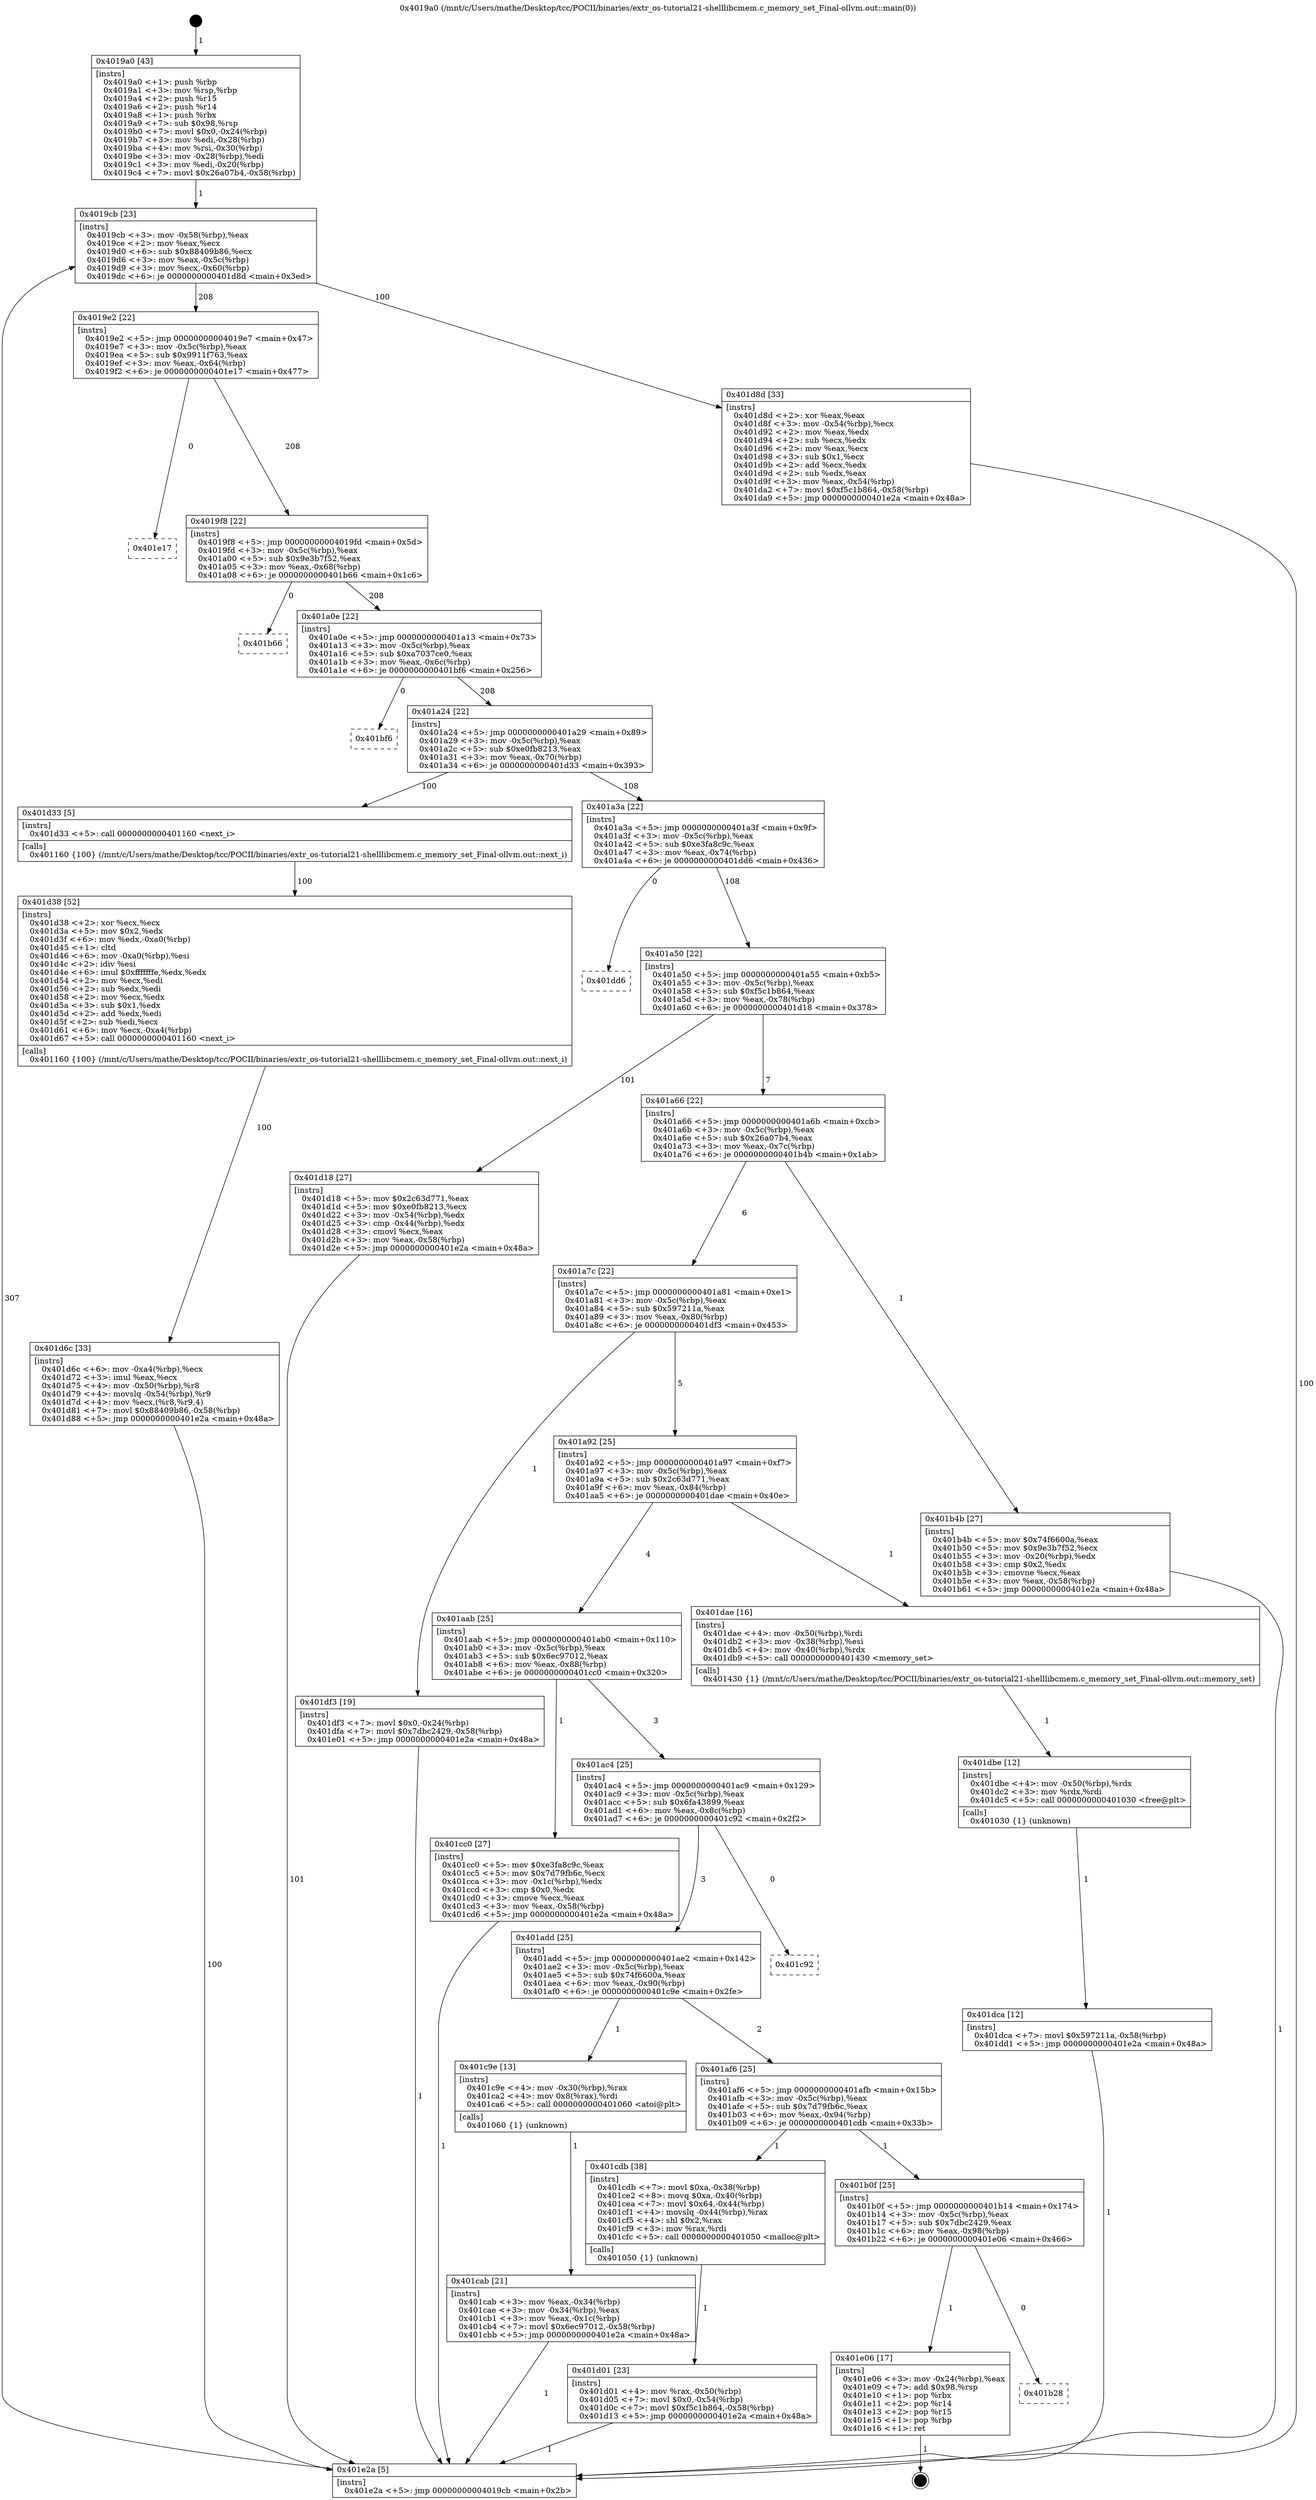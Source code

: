 digraph "0x4019a0" {
  label = "0x4019a0 (/mnt/c/Users/mathe/Desktop/tcc/POCII/binaries/extr_os-tutorial21-shelllibcmem.c_memory_set_Final-ollvm.out::main(0))"
  labelloc = "t"
  node[shape=record]

  Entry [label="",width=0.3,height=0.3,shape=circle,fillcolor=black,style=filled]
  "0x4019cb" [label="{
     0x4019cb [23]\l
     | [instrs]\l
     &nbsp;&nbsp;0x4019cb \<+3\>: mov -0x58(%rbp),%eax\l
     &nbsp;&nbsp;0x4019ce \<+2\>: mov %eax,%ecx\l
     &nbsp;&nbsp;0x4019d0 \<+6\>: sub $0x88409b86,%ecx\l
     &nbsp;&nbsp;0x4019d6 \<+3\>: mov %eax,-0x5c(%rbp)\l
     &nbsp;&nbsp;0x4019d9 \<+3\>: mov %ecx,-0x60(%rbp)\l
     &nbsp;&nbsp;0x4019dc \<+6\>: je 0000000000401d8d \<main+0x3ed\>\l
  }"]
  "0x401d8d" [label="{
     0x401d8d [33]\l
     | [instrs]\l
     &nbsp;&nbsp;0x401d8d \<+2\>: xor %eax,%eax\l
     &nbsp;&nbsp;0x401d8f \<+3\>: mov -0x54(%rbp),%ecx\l
     &nbsp;&nbsp;0x401d92 \<+2\>: mov %eax,%edx\l
     &nbsp;&nbsp;0x401d94 \<+2\>: sub %ecx,%edx\l
     &nbsp;&nbsp;0x401d96 \<+2\>: mov %eax,%ecx\l
     &nbsp;&nbsp;0x401d98 \<+3\>: sub $0x1,%ecx\l
     &nbsp;&nbsp;0x401d9b \<+2\>: add %ecx,%edx\l
     &nbsp;&nbsp;0x401d9d \<+2\>: sub %edx,%eax\l
     &nbsp;&nbsp;0x401d9f \<+3\>: mov %eax,-0x54(%rbp)\l
     &nbsp;&nbsp;0x401da2 \<+7\>: movl $0xf5c1b864,-0x58(%rbp)\l
     &nbsp;&nbsp;0x401da9 \<+5\>: jmp 0000000000401e2a \<main+0x48a\>\l
  }"]
  "0x4019e2" [label="{
     0x4019e2 [22]\l
     | [instrs]\l
     &nbsp;&nbsp;0x4019e2 \<+5\>: jmp 00000000004019e7 \<main+0x47\>\l
     &nbsp;&nbsp;0x4019e7 \<+3\>: mov -0x5c(%rbp),%eax\l
     &nbsp;&nbsp;0x4019ea \<+5\>: sub $0x9911f763,%eax\l
     &nbsp;&nbsp;0x4019ef \<+3\>: mov %eax,-0x64(%rbp)\l
     &nbsp;&nbsp;0x4019f2 \<+6\>: je 0000000000401e17 \<main+0x477\>\l
  }"]
  Exit [label="",width=0.3,height=0.3,shape=circle,fillcolor=black,style=filled,peripheries=2]
  "0x401e17" [label="{
     0x401e17\l
  }", style=dashed]
  "0x4019f8" [label="{
     0x4019f8 [22]\l
     | [instrs]\l
     &nbsp;&nbsp;0x4019f8 \<+5\>: jmp 00000000004019fd \<main+0x5d\>\l
     &nbsp;&nbsp;0x4019fd \<+3\>: mov -0x5c(%rbp),%eax\l
     &nbsp;&nbsp;0x401a00 \<+5\>: sub $0x9e3b7f52,%eax\l
     &nbsp;&nbsp;0x401a05 \<+3\>: mov %eax,-0x68(%rbp)\l
     &nbsp;&nbsp;0x401a08 \<+6\>: je 0000000000401b66 \<main+0x1c6\>\l
  }"]
  "0x401b28" [label="{
     0x401b28\l
  }", style=dashed]
  "0x401b66" [label="{
     0x401b66\l
  }", style=dashed]
  "0x401a0e" [label="{
     0x401a0e [22]\l
     | [instrs]\l
     &nbsp;&nbsp;0x401a0e \<+5\>: jmp 0000000000401a13 \<main+0x73\>\l
     &nbsp;&nbsp;0x401a13 \<+3\>: mov -0x5c(%rbp),%eax\l
     &nbsp;&nbsp;0x401a16 \<+5\>: sub $0xa7037ce0,%eax\l
     &nbsp;&nbsp;0x401a1b \<+3\>: mov %eax,-0x6c(%rbp)\l
     &nbsp;&nbsp;0x401a1e \<+6\>: je 0000000000401bf6 \<main+0x256\>\l
  }"]
  "0x401e06" [label="{
     0x401e06 [17]\l
     | [instrs]\l
     &nbsp;&nbsp;0x401e06 \<+3\>: mov -0x24(%rbp),%eax\l
     &nbsp;&nbsp;0x401e09 \<+7\>: add $0x98,%rsp\l
     &nbsp;&nbsp;0x401e10 \<+1\>: pop %rbx\l
     &nbsp;&nbsp;0x401e11 \<+2\>: pop %r14\l
     &nbsp;&nbsp;0x401e13 \<+2\>: pop %r15\l
     &nbsp;&nbsp;0x401e15 \<+1\>: pop %rbp\l
     &nbsp;&nbsp;0x401e16 \<+1\>: ret\l
  }"]
  "0x401bf6" [label="{
     0x401bf6\l
  }", style=dashed]
  "0x401a24" [label="{
     0x401a24 [22]\l
     | [instrs]\l
     &nbsp;&nbsp;0x401a24 \<+5\>: jmp 0000000000401a29 \<main+0x89\>\l
     &nbsp;&nbsp;0x401a29 \<+3\>: mov -0x5c(%rbp),%eax\l
     &nbsp;&nbsp;0x401a2c \<+5\>: sub $0xe0fb8213,%eax\l
     &nbsp;&nbsp;0x401a31 \<+3\>: mov %eax,-0x70(%rbp)\l
     &nbsp;&nbsp;0x401a34 \<+6\>: je 0000000000401d33 \<main+0x393\>\l
  }"]
  "0x401dca" [label="{
     0x401dca [12]\l
     | [instrs]\l
     &nbsp;&nbsp;0x401dca \<+7\>: movl $0x597211a,-0x58(%rbp)\l
     &nbsp;&nbsp;0x401dd1 \<+5\>: jmp 0000000000401e2a \<main+0x48a\>\l
  }"]
  "0x401d33" [label="{
     0x401d33 [5]\l
     | [instrs]\l
     &nbsp;&nbsp;0x401d33 \<+5\>: call 0000000000401160 \<next_i\>\l
     | [calls]\l
     &nbsp;&nbsp;0x401160 \{100\} (/mnt/c/Users/mathe/Desktop/tcc/POCII/binaries/extr_os-tutorial21-shelllibcmem.c_memory_set_Final-ollvm.out::next_i)\l
  }"]
  "0x401a3a" [label="{
     0x401a3a [22]\l
     | [instrs]\l
     &nbsp;&nbsp;0x401a3a \<+5\>: jmp 0000000000401a3f \<main+0x9f\>\l
     &nbsp;&nbsp;0x401a3f \<+3\>: mov -0x5c(%rbp),%eax\l
     &nbsp;&nbsp;0x401a42 \<+5\>: sub $0xe3fa8c9c,%eax\l
     &nbsp;&nbsp;0x401a47 \<+3\>: mov %eax,-0x74(%rbp)\l
     &nbsp;&nbsp;0x401a4a \<+6\>: je 0000000000401dd6 \<main+0x436\>\l
  }"]
  "0x401dbe" [label="{
     0x401dbe [12]\l
     | [instrs]\l
     &nbsp;&nbsp;0x401dbe \<+4\>: mov -0x50(%rbp),%rdx\l
     &nbsp;&nbsp;0x401dc2 \<+3\>: mov %rdx,%rdi\l
     &nbsp;&nbsp;0x401dc5 \<+5\>: call 0000000000401030 \<free@plt\>\l
     | [calls]\l
     &nbsp;&nbsp;0x401030 \{1\} (unknown)\l
  }"]
  "0x401dd6" [label="{
     0x401dd6\l
  }", style=dashed]
  "0x401a50" [label="{
     0x401a50 [22]\l
     | [instrs]\l
     &nbsp;&nbsp;0x401a50 \<+5\>: jmp 0000000000401a55 \<main+0xb5\>\l
     &nbsp;&nbsp;0x401a55 \<+3\>: mov -0x5c(%rbp),%eax\l
     &nbsp;&nbsp;0x401a58 \<+5\>: sub $0xf5c1b864,%eax\l
     &nbsp;&nbsp;0x401a5d \<+3\>: mov %eax,-0x78(%rbp)\l
     &nbsp;&nbsp;0x401a60 \<+6\>: je 0000000000401d18 \<main+0x378\>\l
  }"]
  "0x401d6c" [label="{
     0x401d6c [33]\l
     | [instrs]\l
     &nbsp;&nbsp;0x401d6c \<+6\>: mov -0xa4(%rbp),%ecx\l
     &nbsp;&nbsp;0x401d72 \<+3\>: imul %eax,%ecx\l
     &nbsp;&nbsp;0x401d75 \<+4\>: mov -0x50(%rbp),%r8\l
     &nbsp;&nbsp;0x401d79 \<+4\>: movslq -0x54(%rbp),%r9\l
     &nbsp;&nbsp;0x401d7d \<+4\>: mov %ecx,(%r8,%r9,4)\l
     &nbsp;&nbsp;0x401d81 \<+7\>: movl $0x88409b86,-0x58(%rbp)\l
     &nbsp;&nbsp;0x401d88 \<+5\>: jmp 0000000000401e2a \<main+0x48a\>\l
  }"]
  "0x401d18" [label="{
     0x401d18 [27]\l
     | [instrs]\l
     &nbsp;&nbsp;0x401d18 \<+5\>: mov $0x2c63d771,%eax\l
     &nbsp;&nbsp;0x401d1d \<+5\>: mov $0xe0fb8213,%ecx\l
     &nbsp;&nbsp;0x401d22 \<+3\>: mov -0x54(%rbp),%edx\l
     &nbsp;&nbsp;0x401d25 \<+3\>: cmp -0x44(%rbp),%edx\l
     &nbsp;&nbsp;0x401d28 \<+3\>: cmovl %ecx,%eax\l
     &nbsp;&nbsp;0x401d2b \<+3\>: mov %eax,-0x58(%rbp)\l
     &nbsp;&nbsp;0x401d2e \<+5\>: jmp 0000000000401e2a \<main+0x48a\>\l
  }"]
  "0x401a66" [label="{
     0x401a66 [22]\l
     | [instrs]\l
     &nbsp;&nbsp;0x401a66 \<+5\>: jmp 0000000000401a6b \<main+0xcb\>\l
     &nbsp;&nbsp;0x401a6b \<+3\>: mov -0x5c(%rbp),%eax\l
     &nbsp;&nbsp;0x401a6e \<+5\>: sub $0x26a07b4,%eax\l
     &nbsp;&nbsp;0x401a73 \<+3\>: mov %eax,-0x7c(%rbp)\l
     &nbsp;&nbsp;0x401a76 \<+6\>: je 0000000000401b4b \<main+0x1ab\>\l
  }"]
  "0x401d38" [label="{
     0x401d38 [52]\l
     | [instrs]\l
     &nbsp;&nbsp;0x401d38 \<+2\>: xor %ecx,%ecx\l
     &nbsp;&nbsp;0x401d3a \<+5\>: mov $0x2,%edx\l
     &nbsp;&nbsp;0x401d3f \<+6\>: mov %edx,-0xa0(%rbp)\l
     &nbsp;&nbsp;0x401d45 \<+1\>: cltd\l
     &nbsp;&nbsp;0x401d46 \<+6\>: mov -0xa0(%rbp),%esi\l
     &nbsp;&nbsp;0x401d4c \<+2\>: idiv %esi\l
     &nbsp;&nbsp;0x401d4e \<+6\>: imul $0xfffffffe,%edx,%edx\l
     &nbsp;&nbsp;0x401d54 \<+2\>: mov %ecx,%edi\l
     &nbsp;&nbsp;0x401d56 \<+2\>: sub %edx,%edi\l
     &nbsp;&nbsp;0x401d58 \<+2\>: mov %ecx,%edx\l
     &nbsp;&nbsp;0x401d5a \<+3\>: sub $0x1,%edx\l
     &nbsp;&nbsp;0x401d5d \<+2\>: add %edx,%edi\l
     &nbsp;&nbsp;0x401d5f \<+2\>: sub %edi,%ecx\l
     &nbsp;&nbsp;0x401d61 \<+6\>: mov %ecx,-0xa4(%rbp)\l
     &nbsp;&nbsp;0x401d67 \<+5\>: call 0000000000401160 \<next_i\>\l
     | [calls]\l
     &nbsp;&nbsp;0x401160 \{100\} (/mnt/c/Users/mathe/Desktop/tcc/POCII/binaries/extr_os-tutorial21-shelllibcmem.c_memory_set_Final-ollvm.out::next_i)\l
  }"]
  "0x401b4b" [label="{
     0x401b4b [27]\l
     | [instrs]\l
     &nbsp;&nbsp;0x401b4b \<+5\>: mov $0x74f6600a,%eax\l
     &nbsp;&nbsp;0x401b50 \<+5\>: mov $0x9e3b7f52,%ecx\l
     &nbsp;&nbsp;0x401b55 \<+3\>: mov -0x20(%rbp),%edx\l
     &nbsp;&nbsp;0x401b58 \<+3\>: cmp $0x2,%edx\l
     &nbsp;&nbsp;0x401b5b \<+3\>: cmovne %ecx,%eax\l
     &nbsp;&nbsp;0x401b5e \<+3\>: mov %eax,-0x58(%rbp)\l
     &nbsp;&nbsp;0x401b61 \<+5\>: jmp 0000000000401e2a \<main+0x48a\>\l
  }"]
  "0x401a7c" [label="{
     0x401a7c [22]\l
     | [instrs]\l
     &nbsp;&nbsp;0x401a7c \<+5\>: jmp 0000000000401a81 \<main+0xe1\>\l
     &nbsp;&nbsp;0x401a81 \<+3\>: mov -0x5c(%rbp),%eax\l
     &nbsp;&nbsp;0x401a84 \<+5\>: sub $0x597211a,%eax\l
     &nbsp;&nbsp;0x401a89 \<+3\>: mov %eax,-0x80(%rbp)\l
     &nbsp;&nbsp;0x401a8c \<+6\>: je 0000000000401df3 \<main+0x453\>\l
  }"]
  "0x401e2a" [label="{
     0x401e2a [5]\l
     | [instrs]\l
     &nbsp;&nbsp;0x401e2a \<+5\>: jmp 00000000004019cb \<main+0x2b\>\l
  }"]
  "0x4019a0" [label="{
     0x4019a0 [43]\l
     | [instrs]\l
     &nbsp;&nbsp;0x4019a0 \<+1\>: push %rbp\l
     &nbsp;&nbsp;0x4019a1 \<+3\>: mov %rsp,%rbp\l
     &nbsp;&nbsp;0x4019a4 \<+2\>: push %r15\l
     &nbsp;&nbsp;0x4019a6 \<+2\>: push %r14\l
     &nbsp;&nbsp;0x4019a8 \<+1\>: push %rbx\l
     &nbsp;&nbsp;0x4019a9 \<+7\>: sub $0x98,%rsp\l
     &nbsp;&nbsp;0x4019b0 \<+7\>: movl $0x0,-0x24(%rbp)\l
     &nbsp;&nbsp;0x4019b7 \<+3\>: mov %edi,-0x28(%rbp)\l
     &nbsp;&nbsp;0x4019ba \<+4\>: mov %rsi,-0x30(%rbp)\l
     &nbsp;&nbsp;0x4019be \<+3\>: mov -0x28(%rbp),%edi\l
     &nbsp;&nbsp;0x4019c1 \<+3\>: mov %edi,-0x20(%rbp)\l
     &nbsp;&nbsp;0x4019c4 \<+7\>: movl $0x26a07b4,-0x58(%rbp)\l
  }"]
  "0x401d01" [label="{
     0x401d01 [23]\l
     | [instrs]\l
     &nbsp;&nbsp;0x401d01 \<+4\>: mov %rax,-0x50(%rbp)\l
     &nbsp;&nbsp;0x401d05 \<+7\>: movl $0x0,-0x54(%rbp)\l
     &nbsp;&nbsp;0x401d0c \<+7\>: movl $0xf5c1b864,-0x58(%rbp)\l
     &nbsp;&nbsp;0x401d13 \<+5\>: jmp 0000000000401e2a \<main+0x48a\>\l
  }"]
  "0x401df3" [label="{
     0x401df3 [19]\l
     | [instrs]\l
     &nbsp;&nbsp;0x401df3 \<+7\>: movl $0x0,-0x24(%rbp)\l
     &nbsp;&nbsp;0x401dfa \<+7\>: movl $0x7dbc2429,-0x58(%rbp)\l
     &nbsp;&nbsp;0x401e01 \<+5\>: jmp 0000000000401e2a \<main+0x48a\>\l
  }"]
  "0x401a92" [label="{
     0x401a92 [25]\l
     | [instrs]\l
     &nbsp;&nbsp;0x401a92 \<+5\>: jmp 0000000000401a97 \<main+0xf7\>\l
     &nbsp;&nbsp;0x401a97 \<+3\>: mov -0x5c(%rbp),%eax\l
     &nbsp;&nbsp;0x401a9a \<+5\>: sub $0x2c63d771,%eax\l
     &nbsp;&nbsp;0x401a9f \<+6\>: mov %eax,-0x84(%rbp)\l
     &nbsp;&nbsp;0x401aa5 \<+6\>: je 0000000000401dae \<main+0x40e\>\l
  }"]
  "0x401b0f" [label="{
     0x401b0f [25]\l
     | [instrs]\l
     &nbsp;&nbsp;0x401b0f \<+5\>: jmp 0000000000401b14 \<main+0x174\>\l
     &nbsp;&nbsp;0x401b14 \<+3\>: mov -0x5c(%rbp),%eax\l
     &nbsp;&nbsp;0x401b17 \<+5\>: sub $0x7dbc2429,%eax\l
     &nbsp;&nbsp;0x401b1c \<+6\>: mov %eax,-0x98(%rbp)\l
     &nbsp;&nbsp;0x401b22 \<+6\>: je 0000000000401e06 \<main+0x466\>\l
  }"]
  "0x401dae" [label="{
     0x401dae [16]\l
     | [instrs]\l
     &nbsp;&nbsp;0x401dae \<+4\>: mov -0x50(%rbp),%rdi\l
     &nbsp;&nbsp;0x401db2 \<+3\>: mov -0x38(%rbp),%esi\l
     &nbsp;&nbsp;0x401db5 \<+4\>: mov -0x40(%rbp),%rdx\l
     &nbsp;&nbsp;0x401db9 \<+5\>: call 0000000000401430 \<memory_set\>\l
     | [calls]\l
     &nbsp;&nbsp;0x401430 \{1\} (/mnt/c/Users/mathe/Desktop/tcc/POCII/binaries/extr_os-tutorial21-shelllibcmem.c_memory_set_Final-ollvm.out::memory_set)\l
  }"]
  "0x401aab" [label="{
     0x401aab [25]\l
     | [instrs]\l
     &nbsp;&nbsp;0x401aab \<+5\>: jmp 0000000000401ab0 \<main+0x110\>\l
     &nbsp;&nbsp;0x401ab0 \<+3\>: mov -0x5c(%rbp),%eax\l
     &nbsp;&nbsp;0x401ab3 \<+5\>: sub $0x6ec97012,%eax\l
     &nbsp;&nbsp;0x401ab8 \<+6\>: mov %eax,-0x88(%rbp)\l
     &nbsp;&nbsp;0x401abe \<+6\>: je 0000000000401cc0 \<main+0x320\>\l
  }"]
  "0x401cdb" [label="{
     0x401cdb [38]\l
     | [instrs]\l
     &nbsp;&nbsp;0x401cdb \<+7\>: movl $0xa,-0x38(%rbp)\l
     &nbsp;&nbsp;0x401ce2 \<+8\>: movq $0xa,-0x40(%rbp)\l
     &nbsp;&nbsp;0x401cea \<+7\>: movl $0x64,-0x44(%rbp)\l
     &nbsp;&nbsp;0x401cf1 \<+4\>: movslq -0x44(%rbp),%rax\l
     &nbsp;&nbsp;0x401cf5 \<+4\>: shl $0x2,%rax\l
     &nbsp;&nbsp;0x401cf9 \<+3\>: mov %rax,%rdi\l
     &nbsp;&nbsp;0x401cfc \<+5\>: call 0000000000401050 \<malloc@plt\>\l
     | [calls]\l
     &nbsp;&nbsp;0x401050 \{1\} (unknown)\l
  }"]
  "0x401cc0" [label="{
     0x401cc0 [27]\l
     | [instrs]\l
     &nbsp;&nbsp;0x401cc0 \<+5\>: mov $0xe3fa8c9c,%eax\l
     &nbsp;&nbsp;0x401cc5 \<+5\>: mov $0x7d79fb6c,%ecx\l
     &nbsp;&nbsp;0x401cca \<+3\>: mov -0x1c(%rbp),%edx\l
     &nbsp;&nbsp;0x401ccd \<+3\>: cmp $0x0,%edx\l
     &nbsp;&nbsp;0x401cd0 \<+3\>: cmove %ecx,%eax\l
     &nbsp;&nbsp;0x401cd3 \<+3\>: mov %eax,-0x58(%rbp)\l
     &nbsp;&nbsp;0x401cd6 \<+5\>: jmp 0000000000401e2a \<main+0x48a\>\l
  }"]
  "0x401ac4" [label="{
     0x401ac4 [25]\l
     | [instrs]\l
     &nbsp;&nbsp;0x401ac4 \<+5\>: jmp 0000000000401ac9 \<main+0x129\>\l
     &nbsp;&nbsp;0x401ac9 \<+3\>: mov -0x5c(%rbp),%eax\l
     &nbsp;&nbsp;0x401acc \<+5\>: sub $0x6fa43899,%eax\l
     &nbsp;&nbsp;0x401ad1 \<+6\>: mov %eax,-0x8c(%rbp)\l
     &nbsp;&nbsp;0x401ad7 \<+6\>: je 0000000000401c92 \<main+0x2f2\>\l
  }"]
  "0x401cab" [label="{
     0x401cab [21]\l
     | [instrs]\l
     &nbsp;&nbsp;0x401cab \<+3\>: mov %eax,-0x34(%rbp)\l
     &nbsp;&nbsp;0x401cae \<+3\>: mov -0x34(%rbp),%eax\l
     &nbsp;&nbsp;0x401cb1 \<+3\>: mov %eax,-0x1c(%rbp)\l
     &nbsp;&nbsp;0x401cb4 \<+7\>: movl $0x6ec97012,-0x58(%rbp)\l
     &nbsp;&nbsp;0x401cbb \<+5\>: jmp 0000000000401e2a \<main+0x48a\>\l
  }"]
  "0x401c92" [label="{
     0x401c92\l
  }", style=dashed]
  "0x401add" [label="{
     0x401add [25]\l
     | [instrs]\l
     &nbsp;&nbsp;0x401add \<+5\>: jmp 0000000000401ae2 \<main+0x142\>\l
     &nbsp;&nbsp;0x401ae2 \<+3\>: mov -0x5c(%rbp),%eax\l
     &nbsp;&nbsp;0x401ae5 \<+5\>: sub $0x74f6600a,%eax\l
     &nbsp;&nbsp;0x401aea \<+6\>: mov %eax,-0x90(%rbp)\l
     &nbsp;&nbsp;0x401af0 \<+6\>: je 0000000000401c9e \<main+0x2fe\>\l
  }"]
  "0x401af6" [label="{
     0x401af6 [25]\l
     | [instrs]\l
     &nbsp;&nbsp;0x401af6 \<+5\>: jmp 0000000000401afb \<main+0x15b\>\l
     &nbsp;&nbsp;0x401afb \<+3\>: mov -0x5c(%rbp),%eax\l
     &nbsp;&nbsp;0x401afe \<+5\>: sub $0x7d79fb6c,%eax\l
     &nbsp;&nbsp;0x401b03 \<+6\>: mov %eax,-0x94(%rbp)\l
     &nbsp;&nbsp;0x401b09 \<+6\>: je 0000000000401cdb \<main+0x33b\>\l
  }"]
  "0x401c9e" [label="{
     0x401c9e [13]\l
     | [instrs]\l
     &nbsp;&nbsp;0x401c9e \<+4\>: mov -0x30(%rbp),%rax\l
     &nbsp;&nbsp;0x401ca2 \<+4\>: mov 0x8(%rax),%rdi\l
     &nbsp;&nbsp;0x401ca6 \<+5\>: call 0000000000401060 \<atoi@plt\>\l
     | [calls]\l
     &nbsp;&nbsp;0x401060 \{1\} (unknown)\l
  }"]
  Entry -> "0x4019a0" [label=" 1"]
  "0x4019cb" -> "0x401d8d" [label=" 100"]
  "0x4019cb" -> "0x4019e2" [label=" 208"]
  "0x401e06" -> Exit [label=" 1"]
  "0x4019e2" -> "0x401e17" [label=" 0"]
  "0x4019e2" -> "0x4019f8" [label=" 208"]
  "0x401b0f" -> "0x401b28" [label=" 0"]
  "0x4019f8" -> "0x401b66" [label=" 0"]
  "0x4019f8" -> "0x401a0e" [label=" 208"]
  "0x401b0f" -> "0x401e06" [label=" 1"]
  "0x401a0e" -> "0x401bf6" [label=" 0"]
  "0x401a0e" -> "0x401a24" [label=" 208"]
  "0x401df3" -> "0x401e2a" [label=" 1"]
  "0x401a24" -> "0x401d33" [label=" 100"]
  "0x401a24" -> "0x401a3a" [label=" 108"]
  "0x401dca" -> "0x401e2a" [label=" 1"]
  "0x401a3a" -> "0x401dd6" [label=" 0"]
  "0x401a3a" -> "0x401a50" [label=" 108"]
  "0x401dbe" -> "0x401dca" [label=" 1"]
  "0x401a50" -> "0x401d18" [label=" 101"]
  "0x401a50" -> "0x401a66" [label=" 7"]
  "0x401dae" -> "0x401dbe" [label=" 1"]
  "0x401a66" -> "0x401b4b" [label=" 1"]
  "0x401a66" -> "0x401a7c" [label=" 6"]
  "0x401b4b" -> "0x401e2a" [label=" 1"]
  "0x4019a0" -> "0x4019cb" [label=" 1"]
  "0x401e2a" -> "0x4019cb" [label=" 307"]
  "0x401d8d" -> "0x401e2a" [label=" 100"]
  "0x401a7c" -> "0x401df3" [label=" 1"]
  "0x401a7c" -> "0x401a92" [label=" 5"]
  "0x401d6c" -> "0x401e2a" [label=" 100"]
  "0x401a92" -> "0x401dae" [label=" 1"]
  "0x401a92" -> "0x401aab" [label=" 4"]
  "0x401d38" -> "0x401d6c" [label=" 100"]
  "0x401aab" -> "0x401cc0" [label=" 1"]
  "0x401aab" -> "0x401ac4" [label=" 3"]
  "0x401d33" -> "0x401d38" [label=" 100"]
  "0x401ac4" -> "0x401c92" [label=" 0"]
  "0x401ac4" -> "0x401add" [label=" 3"]
  "0x401d01" -> "0x401e2a" [label=" 1"]
  "0x401add" -> "0x401c9e" [label=" 1"]
  "0x401add" -> "0x401af6" [label=" 2"]
  "0x401c9e" -> "0x401cab" [label=" 1"]
  "0x401cab" -> "0x401e2a" [label=" 1"]
  "0x401cc0" -> "0x401e2a" [label=" 1"]
  "0x401d18" -> "0x401e2a" [label=" 101"]
  "0x401af6" -> "0x401cdb" [label=" 1"]
  "0x401af6" -> "0x401b0f" [label=" 1"]
  "0x401cdb" -> "0x401d01" [label=" 1"]
}
